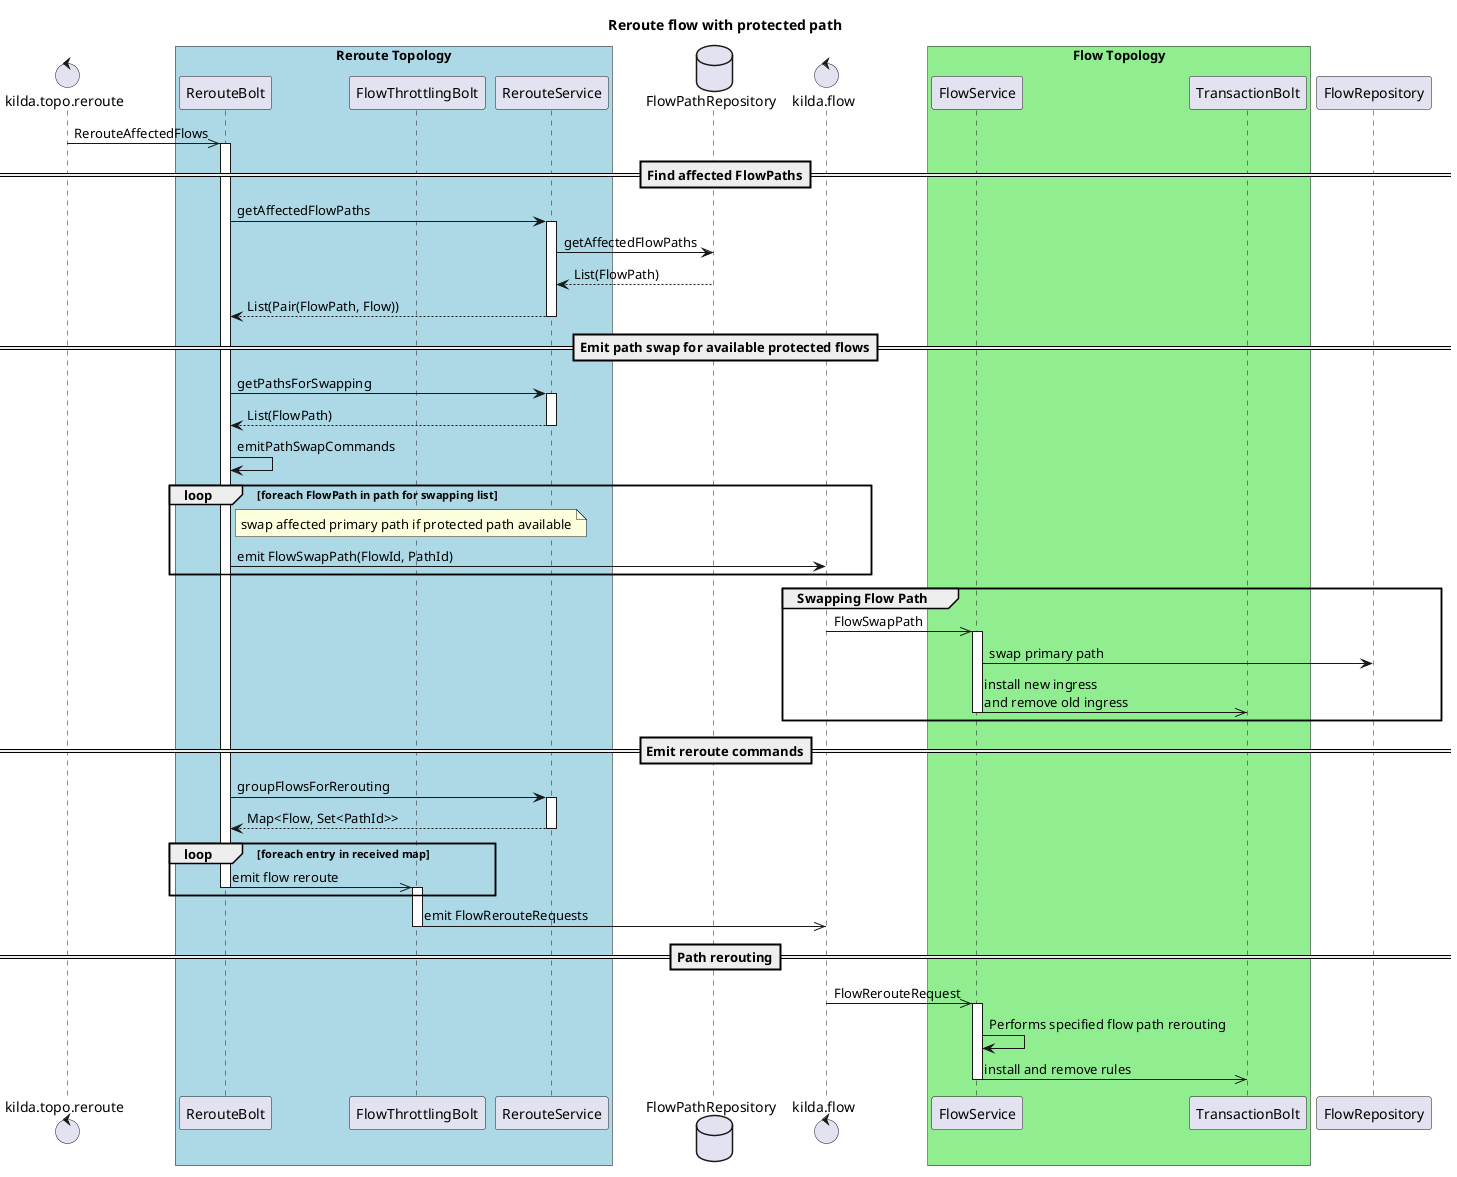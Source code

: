 @startuml
title Reroute flow with protected path

control kilda.topo.reroute
box "Reroute Topology" #LightBlue
    participant RerouteBolt
    participant FlowThrottlingBolt
    participant RerouteService
end box
database FlowPathRepository
control kilda.flow
box "Flow Topology" #LightGreen
    participant FlowService
    participant TransactionBolt
end box

kilda.topo.reroute ->> RerouteBolt: RerouteAffectedFlows
activate RerouteBolt

==Find affected FlowPaths==
RerouteBolt -> RerouteService: getAffectedFlowPaths
activate RerouteService
RerouteService -> FlowPathRepository: getAffectedFlowPaths
FlowPathRepository --> RerouteService: List(FlowPath)
RerouteService --> RerouteBolt: List(Pair(FlowPath, Flow))
deactivate RerouteService

==Emit path swap for available protected flows==
RerouteBolt -> RerouteService: getPathsForSwapping
activate RerouteService
RerouteService --> RerouteBolt: List(FlowPath)
deactivate RerouteService

RerouteBolt -> RerouteBolt: emitPathSwapCommands
loop foreach FlowPath in path for swapping list
    note right of RerouteBolt: swap affected primary path if protected path available
    RerouteBolt -> kilda.flow: emit FlowSwapPath(FlowId, PathId)
end

group Swapping Flow Path
    kilda.flow ->> FlowService: FlowSwapPath
    activate FlowService
    FlowService -> FlowRepository: swap primary path
    FlowService ->> TransactionBolt: install new ingress\nand remove old ingress
    deactivate FlowService
end

==Emit reroute commands==
RerouteBolt -> RerouteService: groupFlowsForRerouting
activate RerouteService
RerouteService --> RerouteBolt: Map<Flow, Set<PathId>>
deactivate RerouteService

loop foreach entry in received map
    RerouteBolt ->> FlowThrottlingBolt: emit flow reroute
    deactivate RerouteBolt
    activate FlowThrottlingBolt
end
FlowThrottlingBolt ->> kilda.flow: emit FlowRerouteRequests
deactivate FlowThrottlingBolt

==Path rerouting==
kilda.flow ->> FlowService: FlowRerouteRequest
activate FlowService
FlowService -> FlowService: Performs specified flow path rerouting
FlowService ->> TransactionBolt: install and remove rules
deactivate FlowService

@enduml
